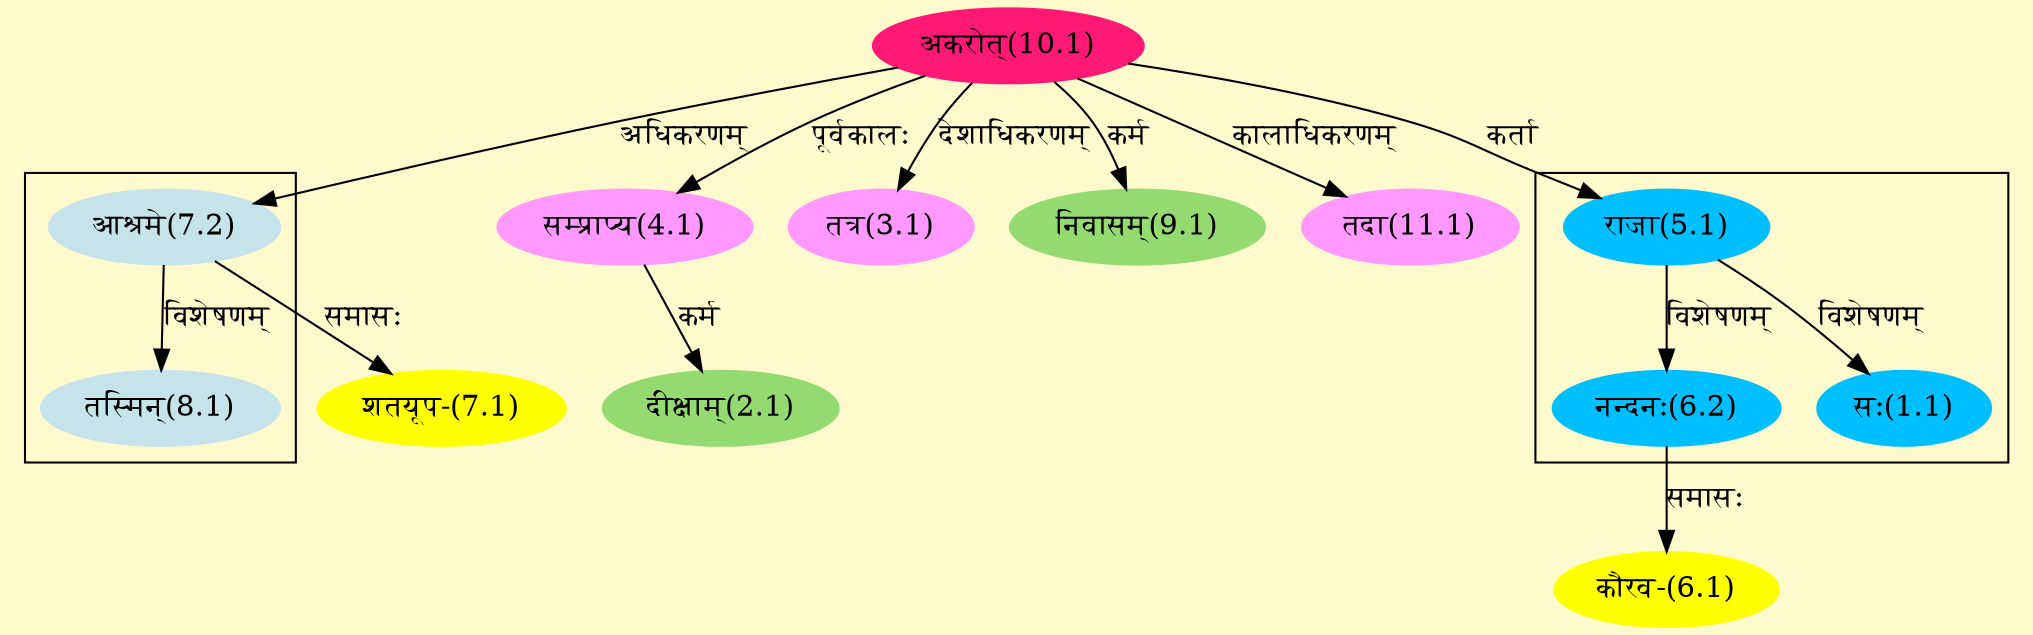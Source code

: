 digraph G{
rankdir=BT;
 compound=true;
 bgcolor="lemonchiffon1";

subgraph cluster_1{
Node1_1 [style=filled, color="#00BFFF" label = "सः(1.1)"]
Node5_1 [style=filled, color="#00BFFF" label = "राजा(5.1)"]
Node6_2 [style=filled, color="#00BFFF" label = "नन्दनः(6.2)"]

}

subgraph cluster_2{
Node8_1 [style=filled, color="#C6E2EB" label = "तस्मिन्(8.1)"]
Node7_2 [style=filled, color="#C6E2EB" label = "आश्रमे(7.2)"]

}
Node2_1 [style=filled, color="#93DB70" label = "दीक्षाम्(2.1)"]
Node4_1 [style=filled, color="#FF99FF" label = "सम्प्राप्य(4.1)"]
Node3_1 [style=filled, color="#FF99FF" label = "तत्र(3.1)"]
Node10_1 [style=filled, color="#FF1975" label = "अकरोत्(10.1)"]
Node5_1 [style=filled, color="#00BFFF" label = "राजा(5.1)"]
Node6_1 [style=filled, color="#FFFF00" label = "कौरव-(6.1)"]
Node6_2 [style=filled, color="#00BFFF" label = "नन्दनः(6.2)"]
Node7_1 [style=filled, color="#FFFF00" label = "शतयूप-(7.1)"]
Node7_2 [style=filled, color="#C6E2EB" label = "आश्रमे(7.2)"]
Node9_1 [style=filled, color="#93DB70" label = "निवासम्(9.1)"]
Node [style=filled, color="" label = "()"]
Node11_1 [style=filled, color="#FF99FF" label = "तदा(11.1)"]
/* Start of Relations section */

Node1_1 -> Node5_1 [  label="विशेषणम्"  dir="back" ]
Node2_1 -> Node4_1 [  label="कर्म"  dir="back" ]
Node3_1 -> Node10_1 [  label="देशाधिकरणम्"  dir="back" ]
Node4_1 -> Node10_1 [  label="पूर्वकालः"  dir="back" ]
Node5_1 -> Node10_1 [  label="कर्ता"  dir="back" ]
Node6_1 -> Node6_2 [  label="समासः"  dir="back" ]
Node6_2 -> Node5_1 [  label="विशेषणम्"  dir="back" ]
Node7_1 -> Node7_2 [  label="समासः"  dir="back" ]
Node7_2 -> Node10_1 [  label="अधिकरणम्"  dir="back" ]
Node8_1 -> Node7_2 [  label="विशेषणम्"  dir="back" ]
Node9_1 -> Node10_1 [  label="कर्म"  dir="back" ]
Node11_1 -> Node10_1 [  label="कालाधिकरणम्"  dir="back" ]
}
